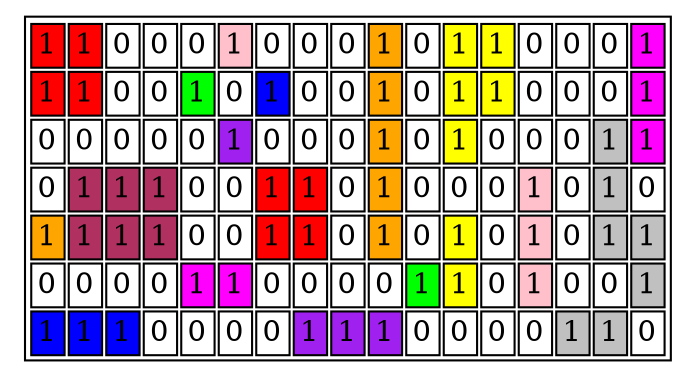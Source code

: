 digraph G { table [ shape = plaintext label=<<table>
<tr>
<td bgcolor="red">1</td><td bgcolor="red">1</td><td>0</td><td>0</td><td>0</td><td bgcolor="pink">1</td><td>0</td><td>0</td><td>0</td><td bgcolor="orange">1</td><td>0</td><td bgcolor="yellow">1</td><td bgcolor="yellow">1</td><td>0</td><td>0</td><td>0</td><td bgcolor="magenta">1</td></tr>
<tr>
<td bgcolor="red">1</td><td bgcolor="red">1</td><td>0</td><td>0</td><td bgcolor="green">1</td><td>0</td><td bgcolor="blue">1</td><td>0</td><td>0</td><td bgcolor="orange">1</td><td>0</td><td bgcolor="yellow">1</td><td bgcolor="yellow">1</td><td>0</td><td>0</td><td>0</td><td bgcolor="magenta">1</td></tr>
<tr>
<td>0</td><td>0</td><td>0</td><td>0</td><td>0</td><td bgcolor="purple">1</td><td>0</td><td>0</td><td>0</td><td bgcolor="orange">1</td><td>0</td><td bgcolor="yellow">1</td><td>0</td><td>0</td><td>0</td><td bgcolor="gray">1</td><td bgcolor="magenta">1</td></tr>
<tr>
<td>0</td><td bgcolor="maroon">1</td><td bgcolor="maroon">1</td><td bgcolor="maroon">1</td><td>0</td><td>0</td><td bgcolor="red">1</td><td bgcolor="red">1</td><td>0</td><td bgcolor="orange">1</td><td>0</td><td>0</td><td>0</td><td bgcolor="pink">1</td><td>0</td><td bgcolor="gray">1</td><td>0</td></tr>
<tr>
<td bgcolor="orange">1</td><td bgcolor="maroon">1</td><td bgcolor="maroon">1</td><td bgcolor="maroon">1</td><td>0</td><td>0</td><td bgcolor="red">1</td><td bgcolor="red">1</td><td>0</td><td bgcolor="orange">1</td><td>0</td><td bgcolor="yellow">1</td><td>0</td><td bgcolor="pink">1</td><td>0</td><td bgcolor="gray">1</td><td bgcolor="gray">1</td></tr>
<tr>
<td>0</td><td>0</td><td>0</td><td>0</td><td bgcolor="magenta">1</td><td bgcolor="magenta">1</td><td>0</td><td>0</td><td>0</td><td>0</td><td bgcolor="green">1</td><td bgcolor="yellow">1</td><td>0</td><td bgcolor="pink">1</td><td>0</td><td>0</td><td bgcolor="gray">1</td></tr>
<tr>
<td bgcolor="blue">1</td><td bgcolor="blue">1</td><td bgcolor="blue">1</td><td>0</td><td>0</td><td>0</td><td>0</td><td bgcolor="purple">1</td><td bgcolor="purple">1</td><td bgcolor="purple">1</td><td>0</td><td>0</td><td>0</td><td>0</td><td bgcolor="gray">1</td><td bgcolor="gray">1</td><td>0</td></tr>
</table>>];}
